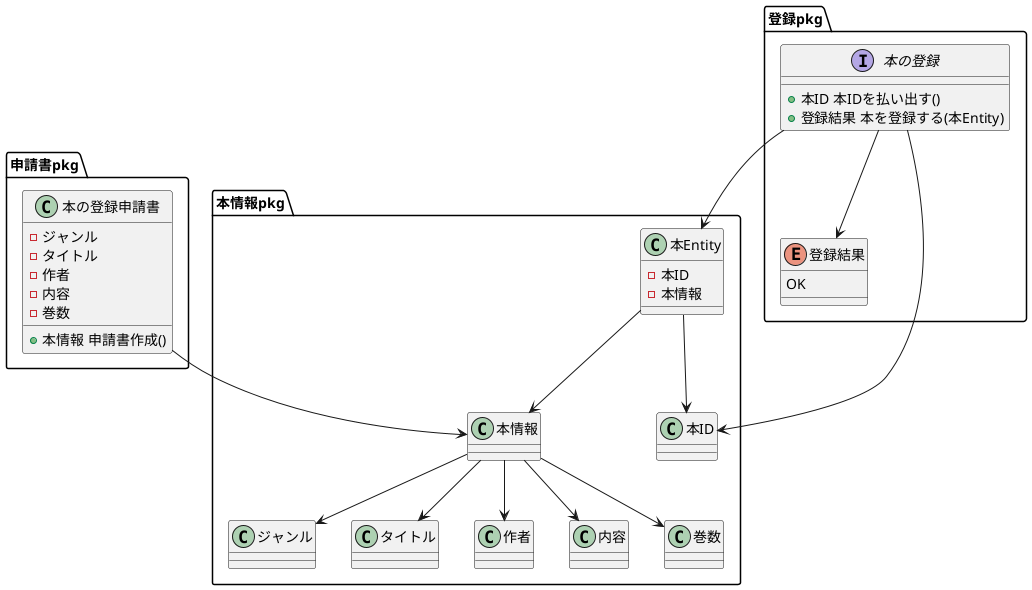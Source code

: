 @startuml

package 申請書pkg {
    class 本の登録申請書 {
        - ジャンル
        - タイトル
        - 作者
        - 内容
        - 巻数
        + 本情報 申請書作成()
    }
}

package 登録pkg {
    interface 本の登録 {
        + 本ID 本IDを払い出す()
        + 登録結果 本を登録する(本Entity)
    }
    enum 登録結果 {
        OK
    }

    本の登録 --> 登録結果
}

package 本情報pkg {
    class 本Entity {
        - 本ID
        - 本情報
    }

    class 本ID
    本情報 --> ジャンル
    本情報 --> タイトル
    本情報 --> 作者
    本情報 --> 内容
    本情報 --> 巻数

    本Entity --> 本ID
    本Entity --> 本情報
}

本の登録申請書 --> 本情報
本の登録 --> 本ID
本の登録 --> 本Entity
@enduml
